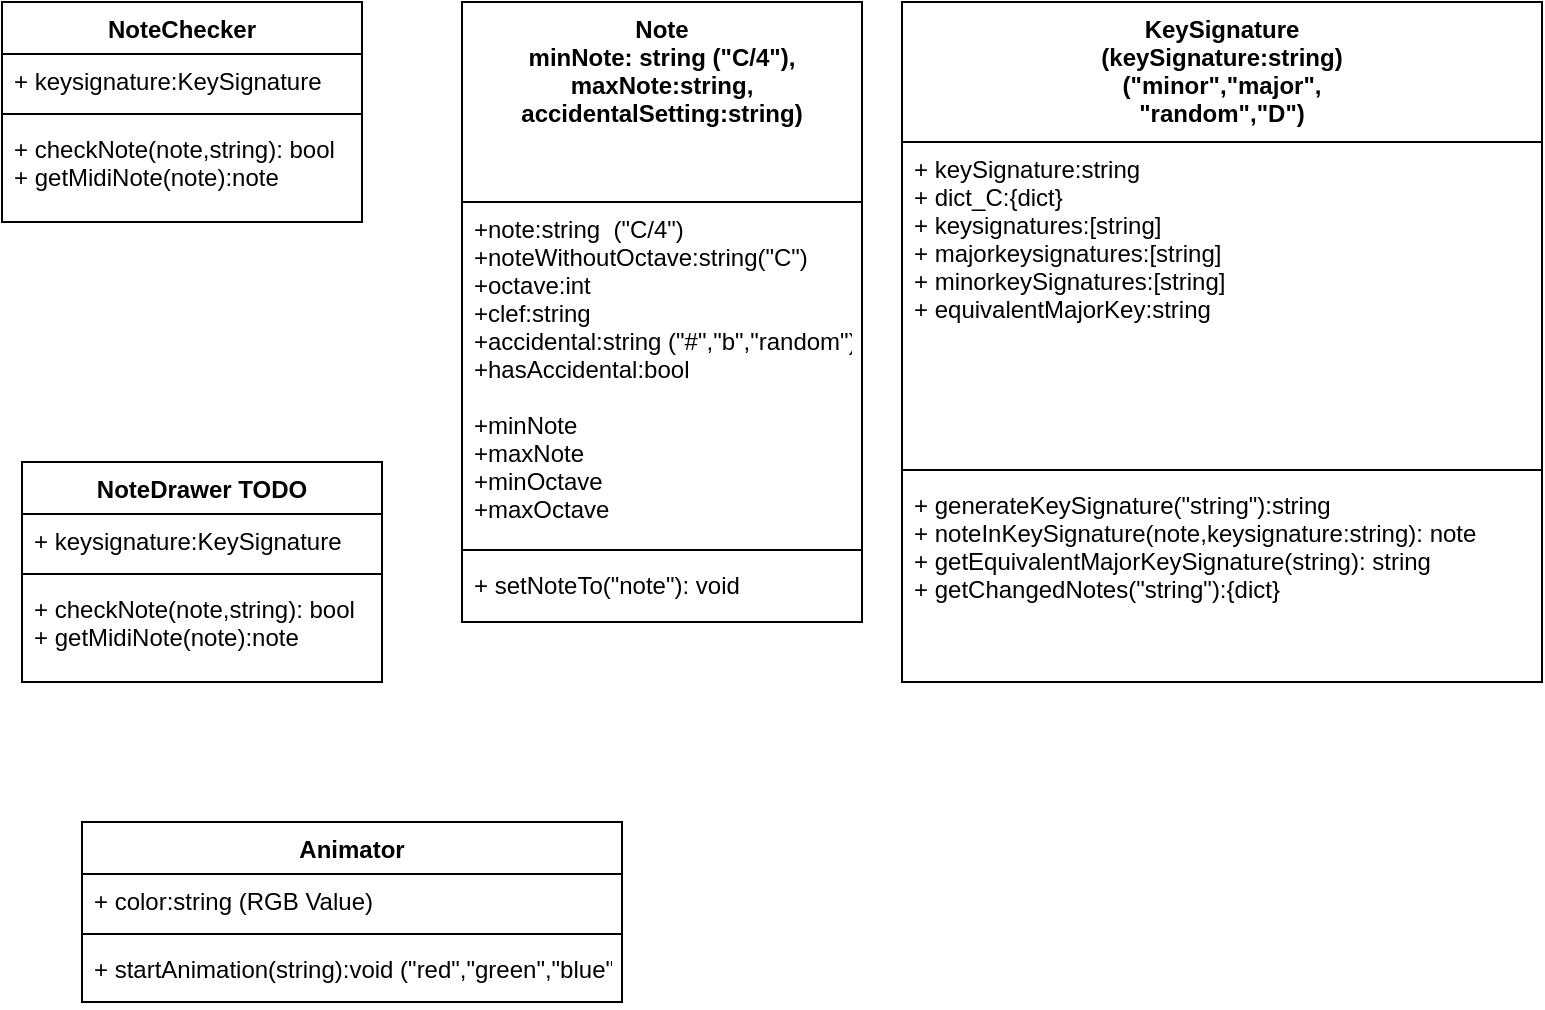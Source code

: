 <mxfile version="13.10.0" type="embed" pages="3">
    <diagram id="hTql7uLvHU7AhrSEYBGp" name="MainProgram">
        <mxGraphModel dx="683" dy="506" grid="1" gridSize="10" guides="1" tooltips="1" connect="1" arrows="1" fold="1" page="1" pageScale="1" pageWidth="827" pageHeight="1169" math="0" shadow="0">
            <root>
                <mxCell id="0"/>
                <mxCell id="1" parent="0"/>
                <mxCell id="2" value="Note&#10;minNote: string (&quot;C/4&quot;),&#10;maxNote:string,&#10;accidentalSetting:string)&#10;" style="swimlane;fontStyle=1;align=center;verticalAlign=top;childLayout=stackLayout;horizontal=1;startSize=100;horizontalStack=0;resizeParent=1;resizeParentMax=0;resizeLast=0;collapsible=1;marginBottom=0;" parent="1" vertex="1">
                    <mxGeometry x="270" y="20" width="200" height="310" as="geometry">
                        <mxRectangle x="10" y="60" width="60" height="26" as="alternateBounds"/>
                    </mxGeometry>
                </mxCell>
                <mxCell id="3" value="+note:string  (&quot;C/4&quot;)&#10;+noteWithoutOctave:string(&quot;C&quot;)&#10;+octave:int&#10;+clef:string&#10;+accidental:string (&quot;#&quot;,&quot;b&quot;,&quot;random&quot;)&#10;+hasAccidental:bool&#10;&#10;+minNote&#10;+maxNote&#10;+minOctave&#10;+maxOctave&#10;&#10;&#10;" style="text;strokeColor=none;fillColor=none;align=left;verticalAlign=top;spacingLeft=4;spacingRight=4;overflow=hidden;rotatable=0;points=[[0,0.5],[1,0.5]];portConstraint=eastwest;" parent="2" vertex="1">
                    <mxGeometry y="100" width="200" height="170" as="geometry"/>
                </mxCell>
                <mxCell id="4" value="" style="line;strokeWidth=1;fillColor=none;align=left;verticalAlign=middle;spacingTop=-1;spacingLeft=3;spacingRight=3;rotatable=0;labelPosition=right;points=[];portConstraint=eastwest;" parent="2" vertex="1">
                    <mxGeometry y="270" width="200" height="8" as="geometry"/>
                </mxCell>
                <mxCell id="5" value="+ setNoteTo(&quot;note&quot;): void" style="text;strokeColor=none;fillColor=none;align=left;verticalAlign=top;spacingLeft=4;spacingRight=4;overflow=hidden;rotatable=0;points=[[0,0.5],[1,0.5]];portConstraint=eastwest;" parent="2" vertex="1">
                    <mxGeometry y="278" width="200" height="32" as="geometry"/>
                </mxCell>
                <mxCell id="7" value="KeySignature&#10;(keySignature:string)&#10;(&quot;minor&quot;,&quot;major&quot;,&#10;&quot;random&quot;,&quot;D&quot;)" style="swimlane;fontStyle=1;align=center;verticalAlign=top;childLayout=stackLayout;horizontal=1;startSize=70;horizontalStack=0;resizeParent=1;resizeParentMax=0;resizeLast=0;collapsible=1;marginBottom=0;" parent="1" vertex="1">
                    <mxGeometry x="490" y="20" width="320" height="340" as="geometry"/>
                </mxCell>
                <mxCell id="8" value="+ keySignature:string&#10;+ dict_C:{dict}&#10;+ keysignatures:[string]&#10;+ majorkeysignatures:[string]&#10;+ minorkeySignatures:[string]&#10;+ equivalentMajorKey:string&#10;" style="text;strokeColor=none;fillColor=none;align=left;verticalAlign=top;spacingLeft=4;spacingRight=4;overflow=hidden;rotatable=0;points=[[0,0.5],[1,0.5]];portConstraint=eastwest;" parent="7" vertex="1">
                    <mxGeometry y="70" width="320" height="160" as="geometry"/>
                </mxCell>
                <mxCell id="9" value="" style="line;strokeWidth=1;fillColor=none;align=left;verticalAlign=middle;spacingTop=-1;spacingLeft=3;spacingRight=3;rotatable=0;labelPosition=right;points=[];portConstraint=eastwest;" parent="7" vertex="1">
                    <mxGeometry y="230" width="320" height="8" as="geometry"/>
                </mxCell>
                <mxCell id="10" value="+ generateKeySignature(&quot;string&quot;):string&#10;+ noteInKeySignature(note,keysignature:string): note&#10;+ getEquivalentMajorKeySignature(string): string&#10;+ getChangedNotes(&quot;string&quot;):{dict}&#10;&#10;" style="text;strokeColor=none;fillColor=none;align=left;verticalAlign=top;spacingLeft=4;spacingRight=4;overflow=hidden;rotatable=0;points=[[0,0.5],[1,0.5]];portConstraint=eastwest;" parent="7" vertex="1">
                    <mxGeometry y="238" width="320" height="102" as="geometry"/>
                </mxCell>
                <mxCell id="11" value="NoteChecker" style="swimlane;fontStyle=1;align=center;verticalAlign=top;childLayout=stackLayout;horizontal=1;startSize=26;horizontalStack=0;resizeParent=1;resizeParentMax=0;resizeLast=0;collapsible=1;marginBottom=0;" parent="1" vertex="1">
                    <mxGeometry x="40" y="20" width="180" height="110" as="geometry"/>
                </mxCell>
                <mxCell id="12" value="+ keysignature:KeySignature" style="text;strokeColor=none;fillColor=none;align=left;verticalAlign=top;spacingLeft=4;spacingRight=4;overflow=hidden;rotatable=0;points=[[0,0.5],[1,0.5]];portConstraint=eastwest;" parent="11" vertex="1">
                    <mxGeometry y="26" width="180" height="26" as="geometry"/>
                </mxCell>
                <mxCell id="13" value="" style="line;strokeWidth=1;fillColor=none;align=left;verticalAlign=middle;spacingTop=-1;spacingLeft=3;spacingRight=3;rotatable=0;labelPosition=right;points=[];portConstraint=eastwest;" parent="11" vertex="1">
                    <mxGeometry y="52" width="180" height="8" as="geometry"/>
                </mxCell>
                <mxCell id="14" value="+ checkNote(note,string): bool&#10;+ getMidiNote(note):note" style="text;strokeColor=none;fillColor=none;align=left;verticalAlign=top;spacingLeft=4;spacingRight=4;overflow=hidden;rotatable=0;points=[[0,0.5],[1,0.5]];portConstraint=eastwest;" parent="11" vertex="1">
                    <mxGeometry y="60" width="180" height="50" as="geometry"/>
                </mxCell>
                <mxCell id="15" value="NoteDrawer TODO" style="swimlane;fontStyle=1;align=center;verticalAlign=top;childLayout=stackLayout;horizontal=1;startSize=26;horizontalStack=0;resizeParent=1;resizeParentMax=0;resizeLast=0;collapsible=1;marginBottom=0;" parent="1" vertex="1">
                    <mxGeometry x="50" y="250" width="180" height="110" as="geometry"/>
                </mxCell>
                <mxCell id="16" value="+ keysignature:KeySignature" style="text;strokeColor=none;fillColor=none;align=left;verticalAlign=top;spacingLeft=4;spacingRight=4;overflow=hidden;rotatable=0;points=[[0,0.5],[1,0.5]];portConstraint=eastwest;" parent="15" vertex="1">
                    <mxGeometry y="26" width="180" height="26" as="geometry"/>
                </mxCell>
                <mxCell id="17" value="" style="line;strokeWidth=1;fillColor=none;align=left;verticalAlign=middle;spacingTop=-1;spacingLeft=3;spacingRight=3;rotatable=0;labelPosition=right;points=[];portConstraint=eastwest;" parent="15" vertex="1">
                    <mxGeometry y="52" width="180" height="8" as="geometry"/>
                </mxCell>
                <mxCell id="18" value="+ checkNote(note,string): bool&#10;+ getMidiNote(note):note" style="text;strokeColor=none;fillColor=none;align=left;verticalAlign=top;spacingLeft=4;spacingRight=4;overflow=hidden;rotatable=0;points=[[0,0.5],[1,0.5]];portConstraint=eastwest;" parent="15" vertex="1">
                    <mxGeometry y="60" width="180" height="50" as="geometry"/>
                </mxCell>
                <mxCell id="19" value="Animator" style="swimlane;fontStyle=1;align=center;verticalAlign=top;childLayout=stackLayout;horizontal=1;startSize=26;horizontalStack=0;resizeParent=1;resizeParentMax=0;resizeLast=0;collapsible=1;marginBottom=0;" parent="1" vertex="1">
                    <mxGeometry x="80" y="430" width="270" height="90" as="geometry"/>
                </mxCell>
                <mxCell id="20" value="+ color:string (RGB Value) " style="text;strokeColor=none;fillColor=none;align=left;verticalAlign=top;spacingLeft=4;spacingRight=4;overflow=hidden;rotatable=0;points=[[0,0.5],[1,0.5]];portConstraint=eastwest;" parent="19" vertex="1">
                    <mxGeometry y="26" width="270" height="26" as="geometry"/>
                </mxCell>
                <mxCell id="21" value="" style="line;strokeWidth=1;fillColor=none;align=left;verticalAlign=middle;spacingTop=-1;spacingLeft=3;spacingRight=3;rotatable=0;labelPosition=right;points=[];portConstraint=eastwest;" parent="19" vertex="1">
                    <mxGeometry y="52" width="270" height="8" as="geometry"/>
                </mxCell>
                <mxCell id="22" value="+ startAnimation(string):void (&quot;red&quot;,&quot;green&quot;,&quot;blue&quot;)&#10;" style="text;strokeColor=none;fillColor=none;align=left;verticalAlign=top;spacingLeft=4;spacingRight=4;overflow=hidden;rotatable=0;points=[[0,0.5],[1,0.5]];portConstraint=eastwest;" parent="19" vertex="1">
                    <mxGeometry y="60" width="270" height="30" as="geometry"/>
                </mxCell>
            </root>
        </mxGraphModel>
    </diagram>
    <diagram id="wvGUkejmloXZyvdXfBnv" name="Ablaufplan">
        &#xa;
        <mxGraphModel dx="751" dy="722" grid="1" gridSize="10" guides="1" tooltips="1" connect="1" arrows="1" fold="1" page="1" pageScale="1" pageWidth="827" pageHeight="1169" math="0" shadow="0">
            &#xa;
            <root>
                &#xa;
                <mxCell id="xHF6H1L_9ALWrdnBZdLW-0"/>
                &#xa;
                <mxCell id="xHF6H1L_9ALWrdnBZdLW-1" parent="xHF6H1L_9ALWrdnBZdLW-0"/>
                &#xa;
                <mxCell id="b8A--00CPy-Qmkr8ePNA-17" style="edgeStyle=orthogonalEdgeStyle;rounded=0;orthogonalLoop=1;jettySize=auto;html=1;entryX=0.5;entryY=0;entryDx=0;entryDy=0;" parent="xHF6H1L_9ALWrdnBZdLW-1" source="xHF6H1L_9ALWrdnBZdLW-4" target="b8A--00CPy-Qmkr8ePNA-3" edge="1">
                    &#xa;
                    <mxGeometry relative="1" as="geometry">
                        &#xa;
                        <Array as="points">
                            &#xa;
                            <mxPoint x="75" y="35"/>
                            &#xa;
                        </Array>
                        &#xa;
                    </mxGeometry>
                    &#xa;
                </mxCell>
                &#xa;
                <mxCell id="b8A--00CPy-Qmkr8ePNA-19" style="edgeStyle=orthogonalEdgeStyle;rounded=0;orthogonalLoop=1;jettySize=auto;html=1;entryX=0.5;entryY=0;entryDx=0;entryDy=0;" parent="xHF6H1L_9ALWrdnBZdLW-1" source="xHF6H1L_9ALWrdnBZdLW-4" target="b8A--00CPy-Qmkr8ePNA-7" edge="1">
                    &#xa;
                    <mxGeometry relative="1" as="geometry">
                        &#xa;
                        <Array as="points">
                            &#xa;
                            <mxPoint x="295" y="35"/>
                            &#xa;
                        </Array>
                        &#xa;
                    </mxGeometry>
                    &#xa;
                </mxCell>
                &#xa;
                <mxCell id="xHF6H1L_9ALWrdnBZdLW-4" value="Key Signature" style="html=1;" parent="xHF6H1L_9ALWrdnBZdLW-1" vertex="1">
                    &#xa;
                    <mxGeometry x="130" y="10" width="110" height="50" as="geometry"/>
                    &#xa;
                </mxCell>
                &#xa;
                <mxCell id="b8A--00CPy-Qmkr8ePNA-18" style="edgeStyle=orthogonalEdgeStyle;rounded=0;orthogonalLoop=1;jettySize=auto;html=1;entryX=0.5;entryY=0;entryDx=0;entryDy=0;" parent="xHF6H1L_9ALWrdnBZdLW-1" source="b8A--00CPy-Qmkr8ePNA-0" target="b8A--00CPy-Qmkr8ePNA-3" edge="1">
                    &#xa;
                    <mxGeometry relative="1" as="geometry">
                        &#xa;
                        <Array as="points">
                            &#xa;
                            <mxPoint x="75" y="105"/>
                            &#xa;
                        </Array>
                        &#xa;
                    </mxGeometry>
                    &#xa;
                </mxCell>
                &#xa;
                <mxCell id="b8A--00CPy-Qmkr8ePNA-20" style="edgeStyle=orthogonalEdgeStyle;rounded=0;orthogonalLoop=1;jettySize=auto;html=1;entryX=0.5;entryY=0;entryDx=0;entryDy=0;" parent="xHF6H1L_9ALWrdnBZdLW-1" source="b8A--00CPy-Qmkr8ePNA-0" target="b8A--00CPy-Qmkr8ePNA-7" edge="1">
                    &#xa;
                    <mxGeometry relative="1" as="geometry">
                        &#xa;
                        <Array as="points">
                            &#xa;
                            <mxPoint x="295" y="100"/>
                            &#xa;
                        </Array>
                        &#xa;
                    </mxGeometry>
                    &#xa;
                </mxCell>
                &#xa;
                <mxCell id="b8A--00CPy-Qmkr8ePNA-0" value="Note(min,max)" style="html=1;" parent="xHF6H1L_9ALWrdnBZdLW-1" vertex="1">
                    &#xa;
                    <mxGeometry x="130" y="80" width="110" height="50" as="geometry"/>
                    &#xa;
                </mxCell>
                &#xa;
                <mxCell id="b8A--00CPy-Qmkr8ePNA-3" value="notedrawer" style="html=1;" parent="xHF6H1L_9ALWrdnBZdLW-1" vertex="1">
                    &#xa;
                    <mxGeometry x="20" y="160" width="110" height="50" as="geometry"/>
                    &#xa;
                </mxCell>
                &#xa;
                <mxCell id="b8A--00CPy-Qmkr8ePNA-21" style="edgeStyle=orthogonalEdgeStyle;rounded=0;orthogonalLoop=1;jettySize=auto;html=1;entryX=0.5;entryY=1;entryDx=0;entryDy=0;" parent="xHF6H1L_9ALWrdnBZdLW-1" source="b8A--00CPy-Qmkr8ePNA-6" target="b8A--00CPy-Qmkr8ePNA-7" edge="1">
                    &#xa;
                    <mxGeometry relative="1" as="geometry"/>
                    &#xa;
                </mxCell>
                &#xa;
                <mxCell id="b8A--00CPy-Qmkr8ePNA-6" value="Listener" style="html=1;" parent="xHF6H1L_9ALWrdnBZdLW-1" vertex="1">
                    &#xa;
                    <mxGeometry x="240" y="260" width="110" height="50" as="geometry"/>
                    &#xa;
                </mxCell>
                &#xa;
                <mxCell id="b8A--00CPy-Qmkr8ePNA-7" value="NoteChecker" style="html=1;" parent="xHF6H1L_9ALWrdnBZdLW-1" vertex="1">
                    &#xa;
                    <mxGeometry x="240" y="160" width="110" height="50" as="geometry"/>
                    &#xa;
                </mxCell>
                &#xa;
            </root>
            &#xa;
        </mxGraphModel>
        &#xa;
    </diagram>
    <diagram id="r2UJ6vceVUD3vLVVDPaN" name="musicapp">
        <mxGraphModel dx="683" dy="506" grid="1" gridSize="10" guides="1" tooltips="1" connect="1" arrows="1" fold="1" page="1" pageScale="1" pageWidth="827" pageHeight="1169" math="0" shadow="0">
            <root>
                <mxCell id="V6_PD0OAw4UdkZ-kqRE--0"/>
                <mxCell id="V6_PD0OAw4UdkZ-kqRE--1" parent="V6_PD0OAw4UdkZ-kqRE--0"/>
                <mxCell id="V6_PD0OAw4UdkZ-kqRE--7" value="musicapp&#10;" style="swimlane;fontStyle=1;align=center;verticalAlign=top;childLayout=stackLayout;horizontal=1;startSize=26;horizontalStack=0;resizeParent=1;resizeParentMax=0;resizeLast=0;collapsible=1;marginBottom=0;" vertex="1" parent="V6_PD0OAw4UdkZ-kqRE--1">
                    <mxGeometry x="20" y="30" width="520" height="330" as="geometry"/>
                </mxCell>
                <mxCell id="V6_PD0OAw4UdkZ-kqRE--8" value="+ minNote / maxNote: string (&quot;C/3&quot;) =&gt; maximale und minimale generierbare Note&#10;+ drawDiv:string =&gt; div in dem die Noten gemalt werden&#10;+ noteDrawer:noteDrawer =&gt; generiert svg&#10;+ keySignature:KeySignature aktuelle Tonart&#10;+ note:note : aktuelle Note&#10;+ noteChecker:noteChecker&#10;+ animator:animator&#10;" style="text;strokeColor=none;fillColor=none;align=left;verticalAlign=top;spacingLeft=4;spacingRight=4;overflow=hidden;rotatable=0;points=[[0,0.5],[1,0.5]];portConstraint=eastwest;" vertex="1" parent="V6_PD0OAw4UdkZ-kqRE--7">
                    <mxGeometry y="26" width="520" height="124" as="geometry"/>
                </mxCell>
                <mxCell id="V6_PD0OAw4UdkZ-kqRE--9" value="" style="line;strokeWidth=1;fillColor=none;align=left;verticalAlign=middle;spacingTop=-1;spacingLeft=3;spacingRight=3;rotatable=0;labelPosition=right;points=[];portConstraint=eastwest;" vertex="1" parent="V6_PD0OAw4UdkZ-kqRE--7">
                    <mxGeometry y="150" width="520" height="8" as="geometry"/>
                </mxCell>
                <mxCell id="V6_PD0OAw4UdkZ-kqRE--10" value="+ draw(): generiert die aktuelle Note&#10;+ nextNote(): gneriert eine neue Note setzt und malt diese&#10;+ selectKeySignature(&quot;string&quot;): wählt die aktuelle Tonart und teilt es allen relevanten Klassen mit" style="text;strokeColor=none;fillColor=none;align=left;verticalAlign=top;spacingLeft=4;spacingRight=4;overflow=hidden;rotatable=0;points=[[0,0.5],[1,0.5]];portConstraint=eastwest;" vertex="1" parent="V6_PD0OAw4UdkZ-kqRE--7">
                    <mxGeometry y="158" width="520" height="172" as="geometry"/>
                </mxCell>
            </root>
        </mxGraphModel>
    </diagram>
</mxfile>